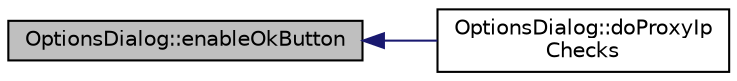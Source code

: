digraph "OptionsDialog::enableOkButton"
{
  edge [fontname="Helvetica",fontsize="10",labelfontname="Helvetica",labelfontsize="10"];
  node [fontname="Helvetica",fontsize="10",shape=record];
  rankdir="LR";
  Node29 [label="OptionsDialog::enableOkButton",height=0.2,width=0.4,color="black", fillcolor="grey75", style="filled", fontcolor="black"];
  Node29 -> Node30 [dir="back",color="midnightblue",fontsize="10",style="solid",fontname="Helvetica"];
  Node30 [label="OptionsDialog::doProxyIp\lChecks",height=0.2,width=0.4,color="black", fillcolor="white", style="filled",URL="$class_options_dialog.html#ad0881b054b041e080a7cca8a0601651e"];
}
